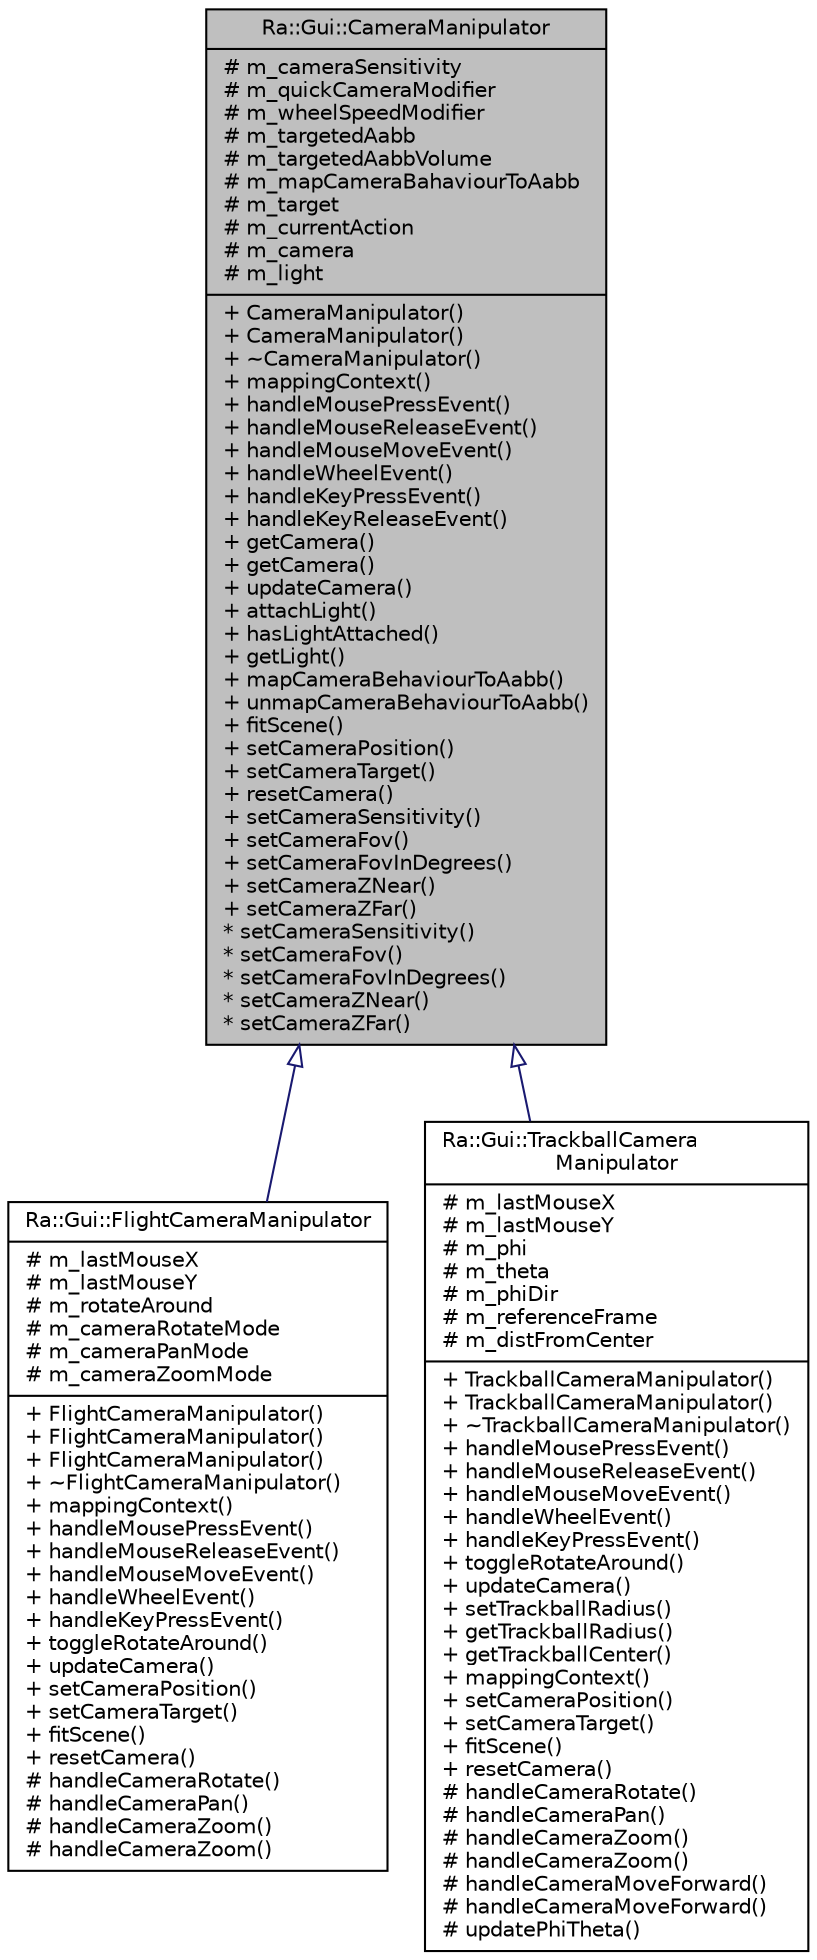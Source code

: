digraph "Ra::Gui::CameraManipulator"
{
 // INTERACTIVE_SVG=YES
 // LATEX_PDF_SIZE
  edge [fontname="Helvetica",fontsize="10",labelfontname="Helvetica",labelfontsize="10"];
  node [fontname="Helvetica",fontsize="10",shape=record];
  Node1 [label="{Ra::Gui::CameraManipulator\n|# m_cameraSensitivity\l# m_quickCameraModifier\l# m_wheelSpeedModifier\l# m_targetedAabb\l# m_targetedAabbVolume\l# m_mapCameraBahaviourToAabb\l# m_target\l# m_currentAction\l# m_camera\l# m_light\l|+ CameraManipulator()\l+ CameraManipulator()\l+ ~CameraManipulator()\l+ mappingContext()\l+ handleMousePressEvent()\l+ handleMouseReleaseEvent()\l+ handleMouseMoveEvent()\l+ handleWheelEvent()\l+ handleKeyPressEvent()\l+ handleKeyReleaseEvent()\l+ getCamera()\l+ getCamera()\l+ updateCamera()\l+ attachLight()\l+ hasLightAttached()\l+ getLight()\l+ mapCameraBehaviourToAabb()\l+ unmapCameraBehaviourToAabb()\l+ fitScene()\l+ setCameraPosition()\l+ setCameraTarget()\l+ resetCamera()\l+ setCameraSensitivity()\l+ setCameraFov()\l+ setCameraFovInDegrees()\l+ setCameraZNear()\l+ setCameraZFar()\l* setCameraSensitivity()\l* setCameraFov()\l* setCameraFovInDegrees()\l* setCameraZNear()\l* setCameraZFar()\l}",height=0.2,width=0.4,color="black", fillcolor="grey75", style="filled", fontcolor="black",tooltip="The CameraManipulator class is the generic class for camera manipulators."];
  Node1 -> Node2 [dir="back",color="midnightblue",fontsize="10",style="solid",arrowtail="onormal",fontname="Helvetica"];
  Node2 [label="{Ra::Gui::FlightCameraManipulator\n|# m_lastMouseX\l# m_lastMouseY\l# m_rotateAround\l# m_cameraRotateMode\l# m_cameraPanMode\l# m_cameraZoomMode\l|+ FlightCameraManipulator()\l+ FlightCameraManipulator()\l+ FlightCameraManipulator()\l+ ~FlightCameraManipulator()\l+ mappingContext()\l+ handleMousePressEvent()\l+ handleMouseReleaseEvent()\l+ handleMouseMoveEvent()\l+ handleWheelEvent()\l+ handleKeyPressEvent()\l+ toggleRotateAround()\l+ updateCamera()\l+ setCameraPosition()\l+ setCameraTarget()\l+ fitScene()\l+ resetCamera()\l# handleCameraRotate()\l# handleCameraPan()\l# handleCameraZoom()\l# handleCameraZoom()\l}",height=0.2,width=0.4,color="black", fillcolor="white", style="filled",URL="$classRa_1_1Gui_1_1FlightCameraManipulator.html",tooltip=" "];
  Node1 -> Node3 [dir="back",color="midnightblue",fontsize="10",style="solid",arrowtail="onormal",fontname="Helvetica"];
  Node3 [label="{Ra::Gui::TrackballCamera\lManipulator\n|# m_lastMouseX\l# m_lastMouseY\l# m_phi\l# m_theta\l# m_phiDir\l# m_referenceFrame\l# m_distFromCenter\l|+ TrackballCameraManipulator()\l+ TrackballCameraManipulator()\l+ ~TrackballCameraManipulator()\l+ handleMousePressEvent()\l+ handleMouseReleaseEvent()\l+ handleMouseMoveEvent()\l+ handleWheelEvent()\l+ handleKeyPressEvent()\l+ toggleRotateAround()\l+ updateCamera()\l+ setTrackballRadius()\l+ getTrackballRadius()\l+ getTrackballCenter()\l+ mappingContext()\l+ setCameraPosition()\l+ setCameraTarget()\l+ fitScene()\l+ resetCamera()\l# handleCameraRotate()\l# handleCameraPan()\l# handleCameraZoom()\l# handleCameraZoom()\l# handleCameraMoveForward()\l# handleCameraMoveForward()\l# updatePhiTheta()\l}",height=0.2,width=0.4,color="black", fillcolor="white", style="filled",URL="$classRa_1_1Gui_1_1TrackballCameraManipulator.html",tooltip="A Trackball manipulator for Cameras."];
}
